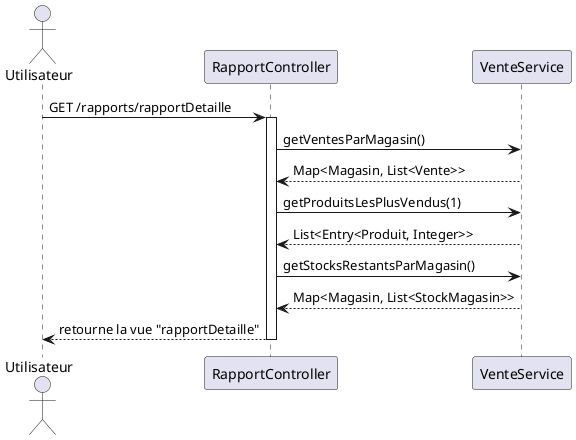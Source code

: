 @startuml
actor Utilisateur
participant "RapportController" as Controller
participant "VenteService" as VenteService

Utilisateur -> Controller : GET /rapports/rapportDetaille
activate Controller

Controller -> VenteService : getVentesParMagasin()
VenteService --> Controller : Map<Magasin, List<Vente>>

Controller -> VenteService : getProduitsLesPlusVendus(1)
VenteService --> Controller : List<Entry<Produit, Integer>>

Controller -> VenteService : getStocksRestantsParMagasin()
VenteService --> Controller : Map<Magasin, List<StockMagasin>>

Controller --> Utilisateur : retourne la vue "rapportDetaille"
deactivate Controller
@enduml